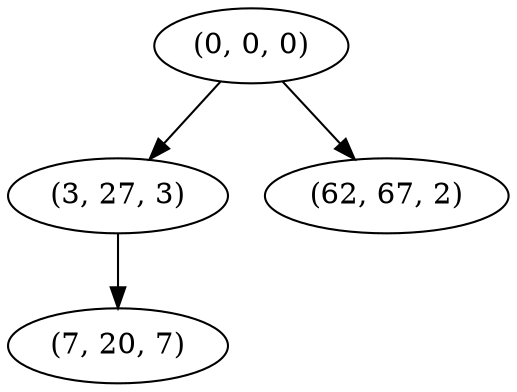 digraph tree {
    "(0, 0, 0)";
    "(3, 27, 3)";
    "(7, 20, 7)";
    "(62, 67, 2)";
    "(0, 0, 0)" -> "(3, 27, 3)";
    "(0, 0, 0)" -> "(62, 67, 2)";
    "(3, 27, 3)" -> "(7, 20, 7)";
}
